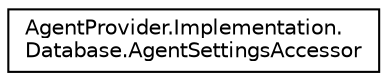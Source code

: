 digraph "Graphical Class Hierarchy"
{
  edge [fontname="Helvetica",fontsize="10",labelfontname="Helvetica",labelfontsize="10"];
  node [fontname="Helvetica",fontsize="10",shape=record];
  rankdir="LR";
  Node1 [label="AgentProvider.Implementation.\lDatabase.AgentSettingsAccessor",height=0.2,width=0.4,color="black", fillcolor="white", style="filled",URL="$class_agent_provider_1_1_implementation_1_1_database_1_1_agent_settings_accessor.html"];
}
